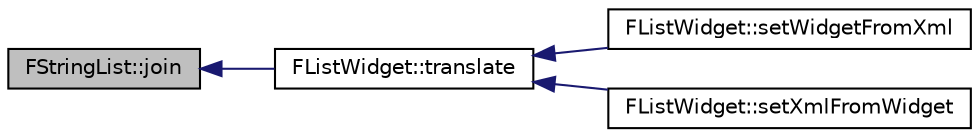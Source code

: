 digraph "FStringList::join"
{
 // INTERACTIVE_SVG=YES
  edge [fontname="Helvetica",fontsize="10",labelfontname="Helvetica",labelfontsize="10"];
  node [fontname="Helvetica",fontsize="10",shape=record];
  rankdir="LR";
  Node28 [label="FStringList::join",height=0.2,width=0.4,color="black", fillcolor="grey75", style="filled", fontcolor="black"];
  Node28 -> Node29 [dir="back",color="midnightblue",fontsize="10",style="solid",fontname="Helvetica"];
  Node29 [label="FListWidget::translate",height=0.2,width=0.4,color="black", fillcolor="white", style="filled",URL="$class_f_list_widget.html#a3d9112c6c7226706cbbeb8dc8eb36ea8"];
  Node29 -> Node30 [dir="back",color="midnightblue",fontsize="10",style="solid",fontname="Helvetica"];
  Node30 [label="FListWidget::setWidgetFromXml",height=0.2,width=0.4,color="black", fillcolor="white", style="filled",URL="$class_f_list_widget.html#ac9bc1c75b6e519155a7af03ce7c4287a"];
  Node29 -> Node31 [dir="back",color="midnightblue",fontsize="10",style="solid",fontname="Helvetica"];
  Node31 [label="FListWidget::setXmlFromWidget",height=0.2,width=0.4,color="black", fillcolor="white", style="filled",URL="$class_f_list_widget.html#a07ae9914e884c8e37a6e3ca40f59c1b9"];
}
